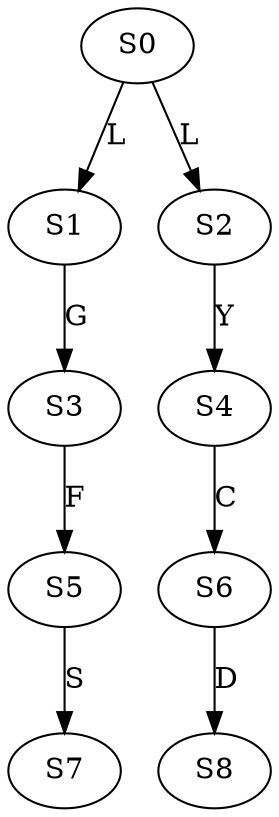 strict digraph  {
	S0 -> S1 [ label = L ];
	S0 -> S2 [ label = L ];
	S1 -> S3 [ label = G ];
	S2 -> S4 [ label = Y ];
	S3 -> S5 [ label = F ];
	S4 -> S6 [ label = C ];
	S5 -> S7 [ label = S ];
	S6 -> S8 [ label = D ];
}
